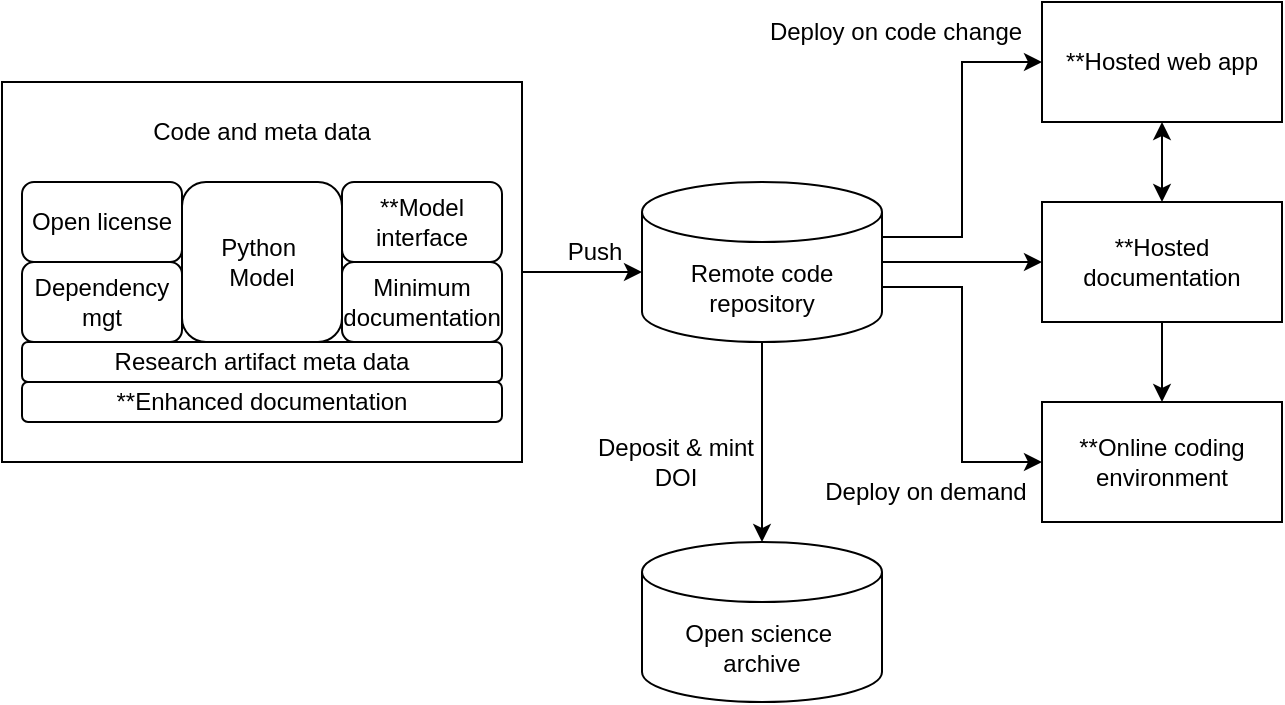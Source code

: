 <mxfile version="24.3.1" type="device">
  <diagram id="C5RBs43oDa-KdzZeNtuy" name="Page-1">
    <mxGraphModel dx="1647" dy="956" grid="1" gridSize="10" guides="1" tooltips="1" connect="1" arrows="1" fold="1" page="1" pageScale="1" pageWidth="827" pageHeight="1169" math="0" shadow="0">
      <root>
        <mxCell id="WIyWlLk6GJQsqaUBKTNV-0" />
        <mxCell id="WIyWlLk6GJQsqaUBKTNV-1" parent="WIyWlLk6GJQsqaUBKTNV-0" />
        <mxCell id="ErsK3g_2t3JGkIOVcBb0-27" style="edgeStyle=orthogonalEdgeStyle;rounded=0;orthogonalLoop=1;jettySize=auto;html=1;exitX=1;exitY=0.5;exitDx=0;exitDy=0;entryX=0;entryY=0.563;entryDx=0;entryDy=0;entryPerimeter=0;" parent="WIyWlLk6GJQsqaUBKTNV-1" source="ErsK3g_2t3JGkIOVcBb0-22" target="ErsK3g_2t3JGkIOVcBb0-6" edge="1">
          <mxGeometry relative="1" as="geometry" />
        </mxCell>
        <mxCell id="ErsK3g_2t3JGkIOVcBb0-22" value="ORCID" style="rounded=0;whiteSpace=wrap;html=1;" parent="WIyWlLk6GJQsqaUBKTNV-1" vertex="1">
          <mxGeometry x="30" y="140" width="260" height="190" as="geometry" />
        </mxCell>
        <mxCell id="WIyWlLk6GJQsqaUBKTNV-3" value="Dependency mgt" style="rounded=1;whiteSpace=wrap;html=1;fontSize=12;glass=0;strokeWidth=1;shadow=0;" parent="WIyWlLk6GJQsqaUBKTNV-1" vertex="1">
          <mxGeometry x="40" y="230" width="80" height="40" as="geometry" />
        </mxCell>
        <mxCell id="ErsK3g_2t3JGkIOVcBb0-0" value="Open license" style="rounded=1;whiteSpace=wrap;html=1;fontSize=12;glass=0;strokeWidth=1;shadow=0;" parent="WIyWlLk6GJQsqaUBKTNV-1" vertex="1">
          <mxGeometry x="40" y="190" width="80" height="40" as="geometry" />
        </mxCell>
        <mxCell id="ErsK3g_2t3JGkIOVcBb0-1" value="&lt;div&gt;Python&amp;nbsp;&lt;/div&gt;&lt;div&gt;Model&lt;/div&gt;" style="rounded=1;whiteSpace=wrap;html=1;fontSize=12;glass=0;strokeWidth=1;shadow=0;" parent="WIyWlLk6GJQsqaUBKTNV-1" vertex="1">
          <mxGeometry x="120" y="190" width="80" height="80" as="geometry" />
        </mxCell>
        <mxCell id="ErsK3g_2t3JGkIOVcBb0-2" value="**Model interface" style="rounded=1;whiteSpace=wrap;html=1;fontSize=12;glass=0;strokeWidth=1;shadow=0;" parent="WIyWlLk6GJQsqaUBKTNV-1" vertex="1">
          <mxGeometry x="200" y="190" width="80" height="40" as="geometry" />
        </mxCell>
        <mxCell id="ErsK3g_2t3JGkIOVcBb0-3" value="Minimum documentation" style="rounded=1;whiteSpace=wrap;html=1;fontSize=12;glass=0;strokeWidth=1;shadow=0;" parent="WIyWlLk6GJQsqaUBKTNV-1" vertex="1">
          <mxGeometry x="200" y="230" width="80" height="40" as="geometry" />
        </mxCell>
        <mxCell id="ErsK3g_2t3JGkIOVcBb0-4" value="Research artifact meta data" style="rounded=1;whiteSpace=wrap;html=1;fontSize=12;glass=0;strokeWidth=1;shadow=0;" parent="WIyWlLk6GJQsqaUBKTNV-1" vertex="1">
          <mxGeometry x="40" y="270" width="240" height="20" as="geometry" />
        </mxCell>
        <mxCell id="ErsK3g_2t3JGkIOVcBb0-28" style="edgeStyle=orthogonalEdgeStyle;rounded=0;orthogonalLoop=1;jettySize=auto;html=1;exitX=1;exitY=0;exitDx=0;exitDy=27.5;exitPerimeter=0;entryX=0;entryY=0.5;entryDx=0;entryDy=0;" parent="WIyWlLk6GJQsqaUBKTNV-1" source="ErsK3g_2t3JGkIOVcBb0-6" target="ErsK3g_2t3JGkIOVcBb0-16" edge="1">
          <mxGeometry relative="1" as="geometry" />
        </mxCell>
        <mxCell id="ErsK3g_2t3JGkIOVcBb0-29" style="edgeStyle=orthogonalEdgeStyle;rounded=0;orthogonalLoop=1;jettySize=auto;html=1;exitX=1;exitY=0.5;exitDx=0;exitDy=0;exitPerimeter=0;entryX=0;entryY=0.5;entryDx=0;entryDy=0;" parent="WIyWlLk6GJQsqaUBKTNV-1" source="ErsK3g_2t3JGkIOVcBb0-6" target="ErsK3g_2t3JGkIOVcBb0-17" edge="1">
          <mxGeometry relative="1" as="geometry" />
        </mxCell>
        <mxCell id="ErsK3g_2t3JGkIOVcBb0-30" style="edgeStyle=orthogonalEdgeStyle;rounded=0;orthogonalLoop=1;jettySize=auto;html=1;exitX=1;exitY=0;exitDx=0;exitDy=52.5;exitPerimeter=0;entryX=0;entryY=0.5;entryDx=0;entryDy=0;" parent="WIyWlLk6GJQsqaUBKTNV-1" source="ErsK3g_2t3JGkIOVcBb0-6" target="ErsK3g_2t3JGkIOVcBb0-18" edge="1">
          <mxGeometry relative="1" as="geometry" />
        </mxCell>
        <mxCell id="ErsK3g_2t3JGkIOVcBb0-31" style="edgeStyle=orthogonalEdgeStyle;rounded=0;orthogonalLoop=1;jettySize=auto;html=1;exitX=0.5;exitY=1;exitDx=0;exitDy=0;exitPerimeter=0;entryX=0.5;entryY=0;entryDx=0;entryDy=0;entryPerimeter=0;" parent="WIyWlLk6GJQsqaUBKTNV-1" source="ErsK3g_2t3JGkIOVcBb0-6" target="ErsK3g_2t3JGkIOVcBb0-15" edge="1">
          <mxGeometry relative="1" as="geometry" />
        </mxCell>
        <mxCell id="ErsK3g_2t3JGkIOVcBb0-6" value="Remote code repository" style="shape=cylinder3;whiteSpace=wrap;html=1;boundedLbl=1;backgroundOutline=1;size=15;" parent="WIyWlLk6GJQsqaUBKTNV-1" vertex="1">
          <mxGeometry x="350" y="190" width="120" height="80" as="geometry" />
        </mxCell>
        <mxCell id="ErsK3g_2t3JGkIOVcBb0-15" value="&lt;div&gt;Open science&amp;nbsp;&lt;/div&gt;&lt;div&gt;archive&lt;/div&gt;" style="shape=cylinder3;whiteSpace=wrap;html=1;boundedLbl=1;backgroundOutline=1;size=15;" parent="WIyWlLk6GJQsqaUBKTNV-1" vertex="1">
          <mxGeometry x="350" y="370" width="120" height="80" as="geometry" />
        </mxCell>
        <mxCell id="ErsK3g_2t3JGkIOVcBb0-16" value="**Hosted web app" style="rounded=0;whiteSpace=wrap;html=1;" parent="WIyWlLk6GJQsqaUBKTNV-1" vertex="1">
          <mxGeometry x="550" y="100" width="120" height="60" as="geometry" />
        </mxCell>
        <mxCell id="ErsK3g_2t3JGkIOVcBb0-35" style="edgeStyle=orthogonalEdgeStyle;rounded=0;orthogonalLoop=1;jettySize=auto;html=1;exitX=0.5;exitY=1;exitDx=0;exitDy=0;entryX=0.5;entryY=0;entryDx=0;entryDy=0;" parent="WIyWlLk6GJQsqaUBKTNV-1" source="ErsK3g_2t3JGkIOVcBb0-17" target="ErsK3g_2t3JGkIOVcBb0-18" edge="1">
          <mxGeometry relative="1" as="geometry" />
        </mxCell>
        <mxCell id="ErsK3g_2t3JGkIOVcBb0-17" value="**Hosted documentation" style="rounded=0;whiteSpace=wrap;html=1;" parent="WIyWlLk6GJQsqaUBKTNV-1" vertex="1">
          <mxGeometry x="550" y="200" width="120" height="60" as="geometry" />
        </mxCell>
        <mxCell id="ErsK3g_2t3JGkIOVcBb0-18" value="**Online coding environment" style="rounded=0;whiteSpace=wrap;html=1;" parent="WIyWlLk6GJQsqaUBKTNV-1" vertex="1">
          <mxGeometry x="550" y="300" width="120" height="60" as="geometry" />
        </mxCell>
        <mxCell id="ErsK3g_2t3JGkIOVcBb0-23" value="Code and meta data" style="text;strokeColor=none;align=center;fillColor=none;html=1;verticalAlign=middle;whiteSpace=wrap;rounded=0;" parent="WIyWlLk6GJQsqaUBKTNV-1" vertex="1">
          <mxGeometry x="60" y="150" width="200" height="30" as="geometry" />
        </mxCell>
        <mxCell id="ErsK3g_2t3JGkIOVcBb0-26" value="**Enhanced documentation" style="rounded=1;whiteSpace=wrap;html=1;fontSize=12;glass=0;strokeWidth=1;shadow=0;" parent="WIyWlLk6GJQsqaUBKTNV-1" vertex="1">
          <mxGeometry x="40" y="290" width="240" height="20" as="geometry" />
        </mxCell>
        <mxCell id="ErsK3g_2t3JGkIOVcBb0-33" value="Deposit &amp;amp; mint DOI" style="text;strokeColor=none;align=center;fillColor=none;html=1;verticalAlign=middle;whiteSpace=wrap;rounded=0;" parent="WIyWlLk6GJQsqaUBKTNV-1" vertex="1">
          <mxGeometry x="320" y="315" width="94" height="30" as="geometry" />
        </mxCell>
        <mxCell id="ErsK3g_2t3JGkIOVcBb0-36" value="" style="endArrow=classic;startArrow=classic;html=1;rounded=0;exitX=0.5;exitY=0;exitDx=0;exitDy=0;entryX=0.5;entryY=1;entryDx=0;entryDy=0;" parent="WIyWlLk6GJQsqaUBKTNV-1" source="ErsK3g_2t3JGkIOVcBb0-17" target="ErsK3g_2t3JGkIOVcBb0-16" edge="1">
          <mxGeometry width="50" height="50" relative="1" as="geometry">
            <mxPoint x="360" y="300" as="sourcePoint" />
            <mxPoint x="410" y="250" as="targetPoint" />
          </mxGeometry>
        </mxCell>
        <mxCell id="ErsK3g_2t3JGkIOVcBb0-37" value="Deploy on code change" style="text;strokeColor=none;align=center;fillColor=none;html=1;verticalAlign=middle;whiteSpace=wrap;rounded=0;" parent="WIyWlLk6GJQsqaUBKTNV-1" vertex="1">
          <mxGeometry x="410" y="100" width="134" height="30" as="geometry" />
        </mxCell>
        <mxCell id="ErsK3g_2t3JGkIOVcBb0-38" value="Deploy on demand" style="text;strokeColor=none;align=center;fillColor=none;html=1;verticalAlign=middle;whiteSpace=wrap;rounded=0;" parent="WIyWlLk6GJQsqaUBKTNV-1" vertex="1">
          <mxGeometry x="440" y="330" width="104" height="30" as="geometry" />
        </mxCell>
        <mxCell id="ErsK3g_2t3JGkIOVcBb0-43" value="Push" style="text;strokeColor=none;align=center;fillColor=none;html=1;verticalAlign=middle;whiteSpace=wrap;rounded=0;" parent="WIyWlLk6GJQsqaUBKTNV-1" vertex="1">
          <mxGeometry x="303" y="210" width="47" height="30" as="geometry" />
        </mxCell>
      </root>
    </mxGraphModel>
  </diagram>
</mxfile>
